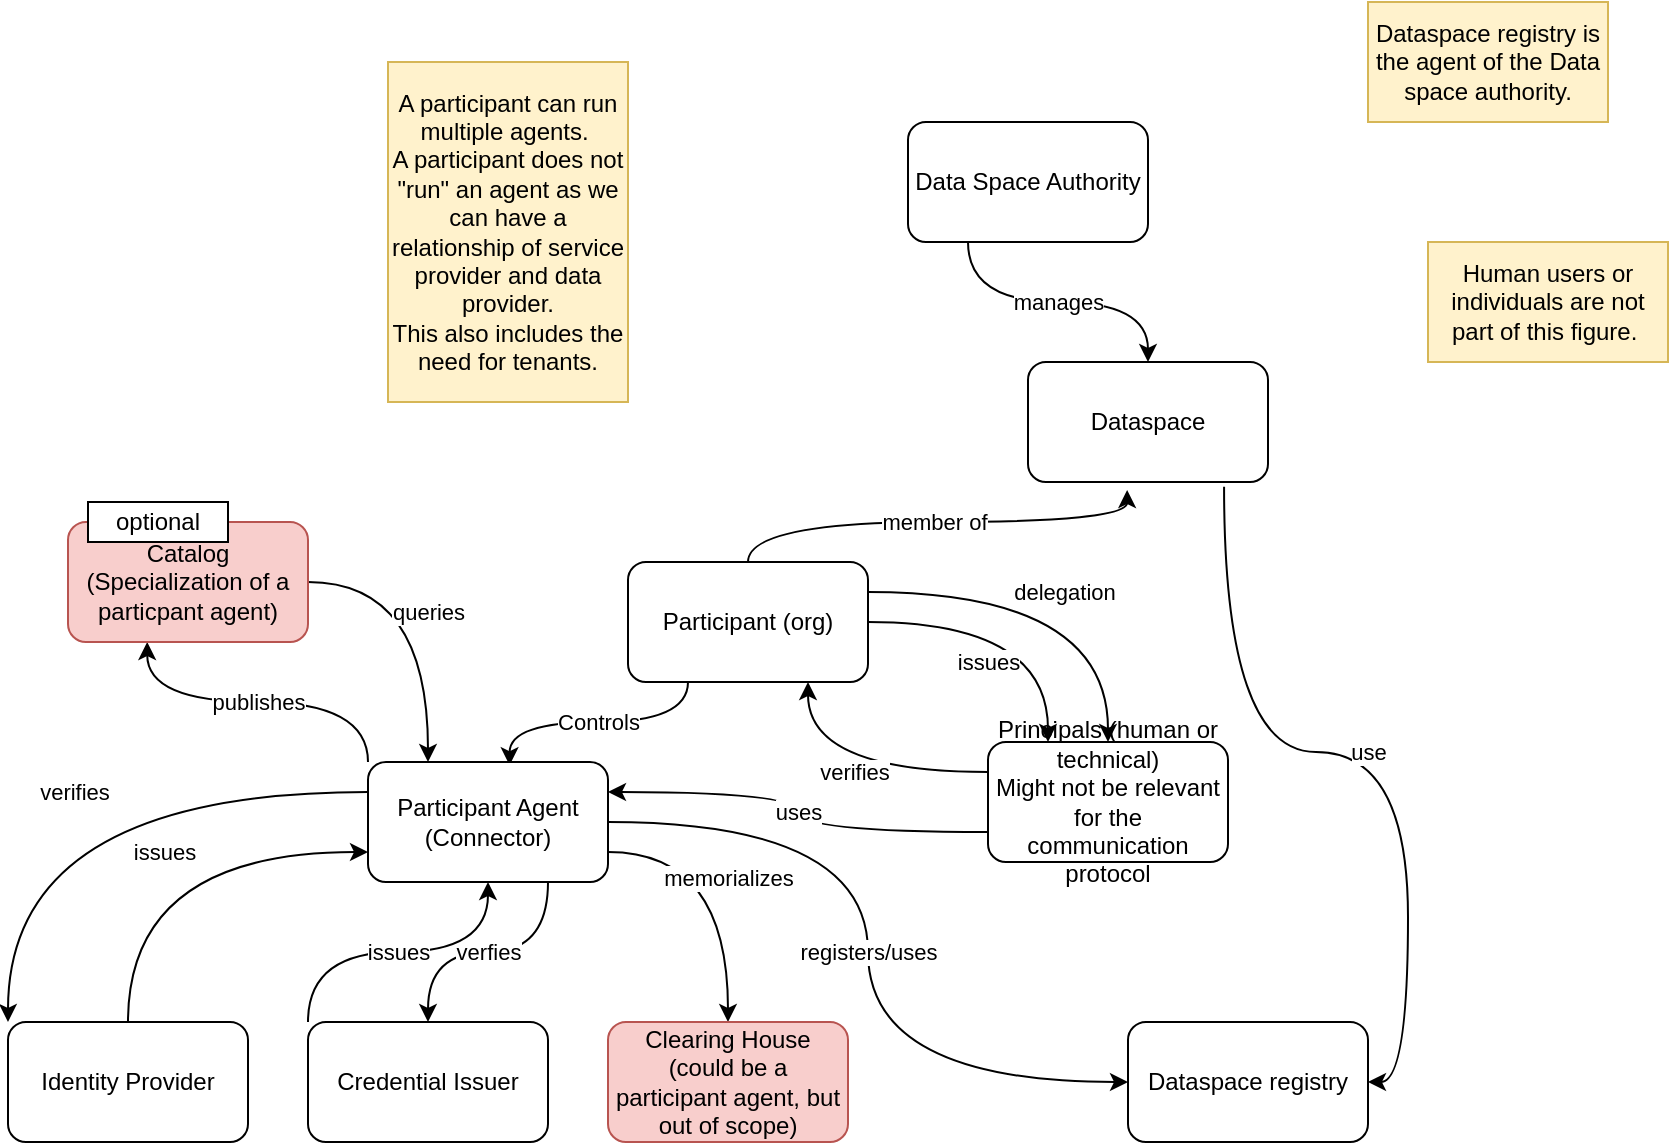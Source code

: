 <mxfile version="20.2.3" type="device" pages="2"><diagram id="lEZNrIV8uJd-Gv8Xd2Xl" name="Page-1"><mxGraphModel dx="1038" dy="649" grid="1" gridSize="10" guides="1" tooltips="1" connect="1" arrows="1" fold="1" page="1" pageScale="1" pageWidth="850" pageHeight="1100" math="0" shadow="0"><root><mxCell id="0"/><mxCell id="1" parent="0"/><mxCell id="SAk_fOx4e88Tnnm8Gnq3-7" value="manages" style="edgeStyle=orthogonalEdgeStyle;orthogonalLoop=1;jettySize=auto;html=1;exitX=0.25;exitY=1;exitDx=0;exitDy=0;curved=1;" edge="1" parent="1" source="SAk_fOx4e88Tnnm8Gnq3-1" target="SAk_fOx4e88Tnnm8Gnq3-4"><mxGeometry relative="1" as="geometry"/></mxCell><mxCell id="SAk_fOx4e88Tnnm8Gnq3-14" value="use" style="edgeStyle=orthogonalEdgeStyle;curved=1;orthogonalLoop=1;jettySize=auto;html=1;exitX=0.817;exitY=1.04;exitDx=0;exitDy=0;exitPerimeter=0;entryX=1;entryY=0.5;entryDx=0;entryDy=0;" edge="1" parent="1" source="SAk_fOx4e88Tnnm8Gnq3-4" target="SAk_fOx4e88Tnnm8Gnq3-13"><mxGeometry relative="1" as="geometry"/></mxCell><mxCell id="SAk_fOx4e88Tnnm8Gnq3-1" value="Data Space Authority" style="rounded=1;whiteSpace=wrap;html=1;" vertex="1" parent="1"><mxGeometry x="460" y="100" width="120" height="60" as="geometry"/></mxCell><mxCell id="SAk_fOx4e88Tnnm8Gnq3-4" value="Dataspace" style="rounded=1;whiteSpace=wrap;html=1;" vertex="1" parent="1"><mxGeometry x="520" y="220" width="120" height="60" as="geometry"/></mxCell><mxCell id="SAk_fOx4e88Tnnm8Gnq3-8" value="member of" style="edgeStyle=orthogonalEdgeStyle;curved=1;orthogonalLoop=1;jettySize=auto;html=1;exitX=0.5;exitY=0;exitDx=0;exitDy=0;entryX=0.413;entryY=1.067;entryDx=0;entryDy=0;entryPerimeter=0;" edge="1" parent="1" source="SAk_fOx4e88Tnnm8Gnq3-5" target="SAk_fOx4e88Tnnm8Gnq3-4"><mxGeometry relative="1" as="geometry"/></mxCell><mxCell id="SAk_fOx4e88Tnnm8Gnq3-9" value="Controls" style="edgeStyle=orthogonalEdgeStyle;curved=1;orthogonalLoop=1;jettySize=auto;html=1;exitX=0.25;exitY=1;exitDx=0;exitDy=0;entryX=0.59;entryY=0.027;entryDx=0;entryDy=0;entryPerimeter=0;" edge="1" parent="1" source="SAk_fOx4e88Tnnm8Gnq3-5" target="SAk_fOx4e88Tnnm8Gnq3-6"><mxGeometry relative="1" as="geometry"/></mxCell><mxCell id="SAk_fOx4e88Tnnm8Gnq3-29" value="delegation" style="edgeStyle=orthogonalEdgeStyle;curved=1;orthogonalLoop=1;jettySize=auto;html=1;exitX=1;exitY=0.25;exitDx=0;exitDy=0;entryX=0.5;entryY=0;entryDx=0;entryDy=0;" edge="1" parent="1" source="SAk_fOx4e88Tnnm8Gnq3-5" target="SAk_fOx4e88Tnnm8Gnq3-28"><mxGeometry relative="1" as="geometry"/></mxCell><mxCell id="SAk_fOx4e88Tnnm8Gnq3-33" value="issues" style="edgeStyle=orthogonalEdgeStyle;curved=1;orthogonalLoop=1;jettySize=auto;html=1;exitX=1;exitY=0.5;exitDx=0;exitDy=0;entryX=0.25;entryY=0;entryDx=0;entryDy=0;" edge="1" parent="1" source="SAk_fOx4e88Tnnm8Gnq3-5" target="SAk_fOx4e88Tnnm8Gnq3-28"><mxGeometry x="-0.2" y="-20" relative="1" as="geometry"><mxPoint as="offset"/></mxGeometry></mxCell><mxCell id="SAk_fOx4e88Tnnm8Gnq3-5" value="Participant (org)" style="rounded=1;whiteSpace=wrap;html=1;" vertex="1" parent="1"><mxGeometry x="320" y="320" width="120" height="60" as="geometry"/></mxCell><mxCell id="SAk_fOx4e88Tnnm8Gnq3-15" value="registers/uses" style="edgeStyle=orthogonalEdgeStyle;curved=1;orthogonalLoop=1;jettySize=auto;html=1;exitX=1;exitY=0.5;exitDx=0;exitDy=0;entryX=0;entryY=0.5;entryDx=0;entryDy=0;" edge="1" parent="1" source="SAk_fOx4e88Tnnm8Gnq3-6" target="SAk_fOx4e88Tnnm8Gnq3-13"><mxGeometry relative="1" as="geometry"/></mxCell><mxCell id="SAk_fOx4e88Tnnm8Gnq3-16" value="memorializes" style="edgeStyle=orthogonalEdgeStyle;curved=1;orthogonalLoop=1;jettySize=auto;html=1;exitX=1;exitY=0.75;exitDx=0;exitDy=0;" edge="1" parent="1" source="SAk_fOx4e88Tnnm8Gnq3-6" target="SAk_fOx4e88Tnnm8Gnq3-12"><mxGeometry relative="1" as="geometry"/></mxCell><mxCell id="SAk_fOx4e88Tnnm8Gnq3-17" value="verfies" style="edgeStyle=orthogonalEdgeStyle;curved=1;orthogonalLoop=1;jettySize=auto;html=1;exitX=0.75;exitY=1;exitDx=0;exitDy=0;" edge="1" parent="1" source="SAk_fOx4e88Tnnm8Gnq3-6" target="SAk_fOx4e88Tnnm8Gnq3-11"><mxGeometry relative="1" as="geometry"/></mxCell><mxCell id="SAk_fOx4e88Tnnm8Gnq3-20" value="verifies" style="edgeStyle=orthogonalEdgeStyle;curved=1;orthogonalLoop=1;jettySize=auto;html=1;exitX=0;exitY=0.25;exitDx=0;exitDy=0;entryX=0;entryY=0;entryDx=0;entryDy=0;" edge="1" parent="1" source="SAk_fOx4e88Tnnm8Gnq3-6" target="SAk_fOx4e88Tnnm8Gnq3-10"><mxGeometry relative="1" as="geometry"/></mxCell><mxCell id="SAk_fOx4e88Tnnm8Gnq3-22" value="publishes" style="edgeStyle=orthogonalEdgeStyle;curved=1;orthogonalLoop=1;jettySize=auto;html=1;exitX=0;exitY=0;exitDx=0;exitDy=0;entryX=0.33;entryY=1;entryDx=0;entryDy=0;entryPerimeter=0;" edge="1" parent="1" source="SAk_fOx4e88Tnnm8Gnq3-6" target="SAk_fOx4e88Tnnm8Gnq3-21"><mxGeometry relative="1" as="geometry"/></mxCell><mxCell id="SAk_fOx4e88Tnnm8Gnq3-6" value="Participant Agent (Connector)" style="rounded=1;whiteSpace=wrap;html=1;" vertex="1" parent="1"><mxGeometry x="190" y="420" width="120" height="60" as="geometry"/></mxCell><mxCell id="SAk_fOx4e88Tnnm8Gnq3-19" value="issues" style="edgeStyle=orthogonalEdgeStyle;curved=1;orthogonalLoop=1;jettySize=auto;html=1;exitX=0.5;exitY=0;exitDx=0;exitDy=0;entryX=0;entryY=0.75;entryDx=0;entryDy=0;" edge="1" parent="1" source="SAk_fOx4e88Tnnm8Gnq3-10" target="SAk_fOx4e88Tnnm8Gnq3-6"><mxGeometry relative="1" as="geometry"/></mxCell><mxCell id="SAk_fOx4e88Tnnm8Gnq3-10" value="Identity Provider" style="rounded=1;whiteSpace=wrap;html=1;" vertex="1" parent="1"><mxGeometry x="10" y="550" width="120" height="60" as="geometry"/></mxCell><mxCell id="SAk_fOx4e88Tnnm8Gnq3-18" value="issues" style="edgeStyle=orthogonalEdgeStyle;curved=1;orthogonalLoop=1;jettySize=auto;html=1;exitX=0;exitY=0;exitDx=0;exitDy=0;entryX=0.5;entryY=1;entryDx=0;entryDy=0;" edge="1" parent="1" source="SAk_fOx4e88Tnnm8Gnq3-11" target="SAk_fOx4e88Tnnm8Gnq3-6"><mxGeometry relative="1" as="geometry"/></mxCell><mxCell id="SAk_fOx4e88Tnnm8Gnq3-11" value="Credential Issuer&lt;span style=&quot;color: rgba(0, 0, 0, 0); font-family: monospace; font-size: 0px; text-align: start;&quot;&gt;%3CmxGraphModel%3E%3Croot%3E%3CmxCell%20id%3D%220%22%2F%3E%3CmxCell%20id%3D%221%22%20parent%3D%220%22%2F%3E%3CmxCell%20id%3D%222%22%20value%3D%22Dataspace%22%20style%3D%22rounded%3D1%3BwhiteSpace%3Dwrap%3Bhtml%3D1%3B%22%20vertex%3D%221%22%20parent%3D%221%22%3E%3CmxGeometry%20x%3D%22310%22%20y%3D%22260%22%20width%3D%22120%22%20height%3D%2260%22%20as%3D%22geometry%22%2F%3E%3C%2FmxCell%3E%3C%2Froot%3E%3C%2FmxGraphModel%3E&lt;/span&gt;" style="rounded=1;whiteSpace=wrap;html=1;" vertex="1" parent="1"><mxGeometry x="160" y="550" width="120" height="60" as="geometry"/></mxCell><mxCell id="SAk_fOx4e88Tnnm8Gnq3-12" value="Clearing House&lt;br&gt;(could be a participant agent, but out of scope)" style="rounded=1;whiteSpace=wrap;html=1;fillColor=#f8cecc;strokeColor=#b85450;" vertex="1" parent="1"><mxGeometry x="310" y="550" width="120" height="60" as="geometry"/></mxCell><mxCell id="SAk_fOx4e88Tnnm8Gnq3-13" value="Dataspace registry" style="rounded=1;whiteSpace=wrap;html=1;" vertex="1" parent="1"><mxGeometry x="570" y="550" width="120" height="60" as="geometry"/></mxCell><mxCell id="SAk_fOx4e88Tnnm8Gnq3-23" value="queries" style="edgeStyle=orthogonalEdgeStyle;curved=1;orthogonalLoop=1;jettySize=auto;html=1;exitX=1;exitY=0.5;exitDx=0;exitDy=0;entryX=0.25;entryY=0;entryDx=0;entryDy=0;" edge="1" parent="1" source="SAk_fOx4e88Tnnm8Gnq3-21" target="SAk_fOx4e88Tnnm8Gnq3-6"><mxGeometry relative="1" as="geometry"/></mxCell><mxCell id="SAk_fOx4e88Tnnm8Gnq3-21" value="Catalog&lt;br&gt;(Specialization of a particpant agent)" style="rounded=1;whiteSpace=wrap;html=1;fillColor=#f8cecc;strokeColor=#b85450;" vertex="1" parent="1"><mxGeometry x="40" y="300" width="120" height="60" as="geometry"/></mxCell><mxCell id="SAk_fOx4e88Tnnm8Gnq3-24" value="optional" style="rounded=0;whiteSpace=wrap;html=1;" vertex="1" parent="1"><mxGeometry x="50" y="290" width="70" height="20" as="geometry"/></mxCell><mxCell id="SAk_fOx4e88Tnnm8Gnq3-25" value="A participant can run multiple agents.&amp;nbsp;&lt;br&gt;A participant does not &quot;run&quot; an agent as we can have a relationship of service provider and data provider.&lt;br&gt;This also includes the need for tenants." style="rounded=0;whiteSpace=wrap;html=1;fillColor=#fff2cc;strokeColor=#d6b656;" vertex="1" parent="1"><mxGeometry x="200" y="70" width="120" height="170" as="geometry"/></mxCell><mxCell id="SAk_fOx4e88Tnnm8Gnq3-26" value="Dataspace registry is the agent of the Data space authority." style="rounded=0;whiteSpace=wrap;html=1;fillColor=#fff2cc;strokeColor=#d6b656;" vertex="1" parent="1"><mxGeometry x="690" y="40" width="120" height="60" as="geometry"/></mxCell><mxCell id="SAk_fOx4e88Tnnm8Gnq3-27" value="Human users or individuals are not part of this figure.&amp;nbsp;" style="rounded=0;whiteSpace=wrap;html=1;fillColor=#fff2cc;strokeColor=#d6b656;" vertex="1" parent="1"><mxGeometry x="720" y="160" width="120" height="60" as="geometry"/></mxCell><mxCell id="SAk_fOx4e88Tnnm8Gnq3-30" value="uses" style="edgeStyle=orthogonalEdgeStyle;curved=1;orthogonalLoop=1;jettySize=auto;html=1;exitX=0;exitY=0.75;exitDx=0;exitDy=0;entryX=1;entryY=0.25;entryDx=0;entryDy=0;" edge="1" parent="1" source="SAk_fOx4e88Tnnm8Gnq3-28" target="SAk_fOx4e88Tnnm8Gnq3-6"><mxGeometry relative="1" as="geometry"/></mxCell><mxCell id="SAk_fOx4e88Tnnm8Gnq3-34" value="verifies" style="edgeStyle=orthogonalEdgeStyle;curved=1;orthogonalLoop=1;jettySize=auto;html=1;exitX=0;exitY=0.25;exitDx=0;exitDy=0;entryX=0.75;entryY=1;entryDx=0;entryDy=0;" edge="1" parent="1" source="SAk_fOx4e88Tnnm8Gnq3-28" target="SAk_fOx4e88Tnnm8Gnq3-5"><mxGeometry relative="1" as="geometry"/></mxCell><mxCell id="SAk_fOx4e88Tnnm8Gnq3-28" value="Principals (human or technical)&lt;br&gt;Might not be relevant for the communication protocol" style="rounded=1;whiteSpace=wrap;html=1;" vertex="1" parent="1"><mxGeometry x="500" y="410" width="120" height="60" as="geometry"/></mxCell></root></mxGraphModel></diagram><diagram id="vTMzfxPWVrCx73YYkXPr" name="Page-2"><mxGraphModel dx="1038" dy="649" grid="1" gridSize="10" guides="1" tooltips="1" connect="1" arrows="1" fold="1" page="1" pageScale="1" pageWidth="850" pageHeight="1100" math="0" shadow="0"><root><mxCell id="0"/><mxCell id="1" parent="0"/><mxCell id="01aEOka_Xd6R6VVMhiBj-1" value="manages" style="edgeStyle=orthogonalEdgeStyle;orthogonalLoop=1;jettySize=auto;html=1;exitX=0.25;exitY=1;exitDx=0;exitDy=0;curved=1;" edge="1" parent="1" source="01aEOka_Xd6R6VVMhiBj-3" target="01aEOka_Xd6R6VVMhiBj-4"><mxGeometry relative="1" as="geometry"/></mxCell><mxCell id="01aEOka_Xd6R6VVMhiBj-2" value="use" style="edgeStyle=orthogonalEdgeStyle;curved=1;orthogonalLoop=1;jettySize=auto;html=1;exitX=0.817;exitY=1.04;exitDx=0;exitDy=0;exitPerimeter=0;entryX=1;entryY=0.5;entryDx=0;entryDy=0;" edge="1" parent="1" source="01aEOka_Xd6R6VVMhiBj-4" target="01aEOka_Xd6R6VVMhiBj-21"><mxGeometry relative="1" as="geometry"/></mxCell><mxCell id="01aEOka_Xd6R6VVMhiBj-3" value="Data Space Authority" style="rounded=1;whiteSpace=wrap;html=1;" vertex="1" parent="1"><mxGeometry x="520" y="100" width="120" height="60" as="geometry"/></mxCell><mxCell id="01aEOka_Xd6R6VVMhiBj-4" value="Dataspace" style="rounded=1;whiteSpace=wrap;html=1;" vertex="1" parent="1"><mxGeometry x="590" y="230" width="120" height="60" as="geometry"/></mxCell><mxCell id="01aEOka_Xd6R6VVMhiBj-5" value="member of" style="edgeStyle=orthogonalEdgeStyle;curved=1;orthogonalLoop=1;jettySize=auto;html=1;exitX=0.5;exitY=0;exitDx=0;exitDy=0;entryX=0;entryY=0.5;entryDx=0;entryDy=0;" edge="1" parent="1" source="01aEOka_Xd6R6VVMhiBj-9" target="01aEOka_Xd6R6VVMhiBj-4"><mxGeometry relative="1" as="geometry"/></mxCell><mxCell id="01aEOka_Xd6R6VVMhiBj-6" value="Controls" style="edgeStyle=orthogonalEdgeStyle;curved=1;orthogonalLoop=1;jettySize=auto;html=1;exitX=0.25;exitY=1;exitDx=0;exitDy=0;entryX=0.59;entryY=0.027;entryDx=0;entryDy=0;entryPerimeter=0;" edge="1" parent="1" source="01aEOka_Xd6R6VVMhiBj-9" target="01aEOka_Xd6R6VVMhiBj-15"><mxGeometry relative="1" as="geometry"/></mxCell><mxCell id="01aEOka_Xd6R6VVMhiBj-7" value="delegation" style="edgeStyle=orthogonalEdgeStyle;curved=1;orthogonalLoop=1;jettySize=auto;html=1;exitX=1;exitY=0.25;exitDx=0;exitDy=0;entryX=0.5;entryY=0;entryDx=0;entryDy=0;" edge="1" parent="1" source="01aEOka_Xd6R6VVMhiBj-9" target="01aEOka_Xd6R6VVMhiBj-30"><mxGeometry relative="1" as="geometry"/></mxCell><mxCell id="01aEOka_Xd6R6VVMhiBj-8" value="issues" style="edgeStyle=orthogonalEdgeStyle;curved=1;orthogonalLoop=1;jettySize=auto;html=1;exitX=1;exitY=0.5;exitDx=0;exitDy=0;entryX=0.25;entryY=0;entryDx=0;entryDy=0;" edge="1" parent="1" source="01aEOka_Xd6R6VVMhiBj-9" target="01aEOka_Xd6R6VVMhiBj-30"><mxGeometry x="-0.2" y="-20" relative="1" as="geometry"><mxPoint as="offset"/></mxGeometry></mxCell><mxCell id="01aEOka_Xd6R6VVMhiBj-9" value="Participant (org)" style="rounded=1;whiteSpace=wrap;html=1;" vertex="1" parent="1"><mxGeometry x="290" y="300" width="120" height="60" as="geometry"/></mxCell><mxCell id="01aEOka_Xd6R6VVMhiBj-10" value="registers/uses" style="edgeStyle=orthogonalEdgeStyle;curved=1;orthogonalLoop=1;jettySize=auto;html=1;exitX=1;exitY=0.5;exitDx=0;exitDy=0;entryX=0;entryY=0.5;entryDx=0;entryDy=0;" edge="1" parent="1" source="01aEOka_Xd6R6VVMhiBj-15" target="01aEOka_Xd6R6VVMhiBj-21"><mxGeometry relative="1" as="geometry"/></mxCell><mxCell id="01aEOka_Xd6R6VVMhiBj-12" value="verfies" style="edgeStyle=orthogonalEdgeStyle;curved=1;orthogonalLoop=1;jettySize=auto;html=1;exitX=0.75;exitY=1;exitDx=0;exitDy=0;" edge="1" parent="1" source="01aEOka_Xd6R6VVMhiBj-15" target="01aEOka_Xd6R6VVMhiBj-19"><mxGeometry relative="1" as="geometry"/></mxCell><mxCell id="01aEOka_Xd6R6VVMhiBj-13" value="verifies" style="edgeStyle=orthogonalEdgeStyle;curved=1;orthogonalLoop=1;jettySize=auto;html=1;exitX=0;exitY=0.25;exitDx=0;exitDy=0;entryX=0;entryY=0;entryDx=0;entryDy=0;" edge="1" parent="1" source="01aEOka_Xd6R6VVMhiBj-15" target="01aEOka_Xd6R6VVMhiBj-17"><mxGeometry relative="1" as="geometry"/></mxCell><mxCell id="01aEOka_Xd6R6VVMhiBj-15" value="Participant Agent (Connector)" style="rounded=1;whiteSpace=wrap;html=1;" vertex="1" parent="1"><mxGeometry x="190" y="440" width="120" height="60" as="geometry"/></mxCell><mxCell id="01aEOka_Xd6R6VVMhiBj-16" value="issues" style="edgeStyle=orthogonalEdgeStyle;curved=1;orthogonalLoop=1;jettySize=auto;html=1;exitX=0.5;exitY=0;exitDx=0;exitDy=0;entryX=0;entryY=0.75;entryDx=0;entryDy=0;" edge="1" parent="1" source="01aEOka_Xd6R6VVMhiBj-17" target="01aEOka_Xd6R6VVMhiBj-15"><mxGeometry relative="1" as="geometry"/></mxCell><mxCell id="01aEOka_Xd6R6VVMhiBj-17" value="Identity Provider" style="rounded=1;whiteSpace=wrap;html=1;" vertex="1" parent="1"><mxGeometry x="20" y="560" width="120" height="60" as="geometry"/></mxCell><mxCell id="01aEOka_Xd6R6VVMhiBj-18" value="issues" style="edgeStyle=orthogonalEdgeStyle;curved=1;orthogonalLoop=1;jettySize=auto;html=1;exitX=0;exitY=0;exitDx=0;exitDy=0;entryX=0.5;entryY=1;entryDx=0;entryDy=0;" edge="1" parent="1" source="01aEOka_Xd6R6VVMhiBj-19" target="01aEOka_Xd6R6VVMhiBj-15"><mxGeometry relative="1" as="geometry"/></mxCell><mxCell id="01aEOka_Xd6R6VVMhiBj-19" value="Credential Issuer&lt;span style=&quot;color: rgba(0, 0, 0, 0); font-family: monospace; font-size: 0px; text-align: start;&quot;&gt;%3CmxGraphModel%3E%3Croot%3E%3CmxCell%20id%3D%220%22%2F%3E%3CmxCell%20id%3D%221%22%20parent%3D%220%22%2F%3E%3CmxCell%20id%3D%222%22%20value%3D%22Dataspace%22%20style%3D%22rounded%3D1%3BwhiteSpace%3Dwrap%3Bhtml%3D1%3B%22%20vertex%3D%221%22%20parent%3D%221%22%3E%3CmxGeometry%20x%3D%22310%22%20y%3D%22260%22%20width%3D%22120%22%20height%3D%2260%22%20as%3D%22geometry%22%2F%3E%3C%2FmxCell%3E%3C%2Froot%3E%3C%2FmxGraphModel%3E&lt;/span&gt;" style="rounded=1;whiteSpace=wrap;html=1;" vertex="1" parent="1"><mxGeometry x="305" y="550" width="120" height="60" as="geometry"/></mxCell><mxCell id="01aEOka_Xd6R6VVMhiBj-21" value="Dataspace registry" style="rounded=1;whiteSpace=wrap;html=1;" vertex="1" parent="1"><mxGeometry x="650" y="520" width="120" height="60" as="geometry"/></mxCell><mxCell id="01aEOka_Xd6R6VVMhiBj-25" value="A participant can run multiple agents.&amp;nbsp;&lt;br&gt;A participant does not &quot;run&quot; an agent as we can have a relationship of service provider and data provider.&lt;br&gt;This also includes the need for tenants." style="rounded=0;whiteSpace=wrap;html=1;fillColor=#fff2cc;strokeColor=#d6b656;" vertex="1" parent="1"><mxGeometry x="120" y="190" width="120" height="170" as="geometry"/></mxCell><mxCell id="01aEOka_Xd6R6VVMhiBj-26" value="Dataspace registry is the agent of the Data space authority." style="rounded=0;whiteSpace=wrap;html=1;fillColor=#fff2cc;strokeColor=#d6b656;" vertex="1" parent="1"><mxGeometry x="810" y="520" width="120" height="60" as="geometry"/></mxCell><mxCell id="01aEOka_Xd6R6VVMhiBj-28" value="uses" style="edgeStyle=orthogonalEdgeStyle;curved=1;orthogonalLoop=1;jettySize=auto;html=1;exitX=0;exitY=0.75;exitDx=0;exitDy=0;entryX=1;entryY=0.25;entryDx=0;entryDy=0;" edge="1" parent="1" source="01aEOka_Xd6R6VVMhiBj-30" target="01aEOka_Xd6R6VVMhiBj-15"><mxGeometry relative="1" as="geometry"/></mxCell><mxCell id="01aEOka_Xd6R6VVMhiBj-29" value="verifies" style="edgeStyle=orthogonalEdgeStyle;curved=1;orthogonalLoop=1;jettySize=auto;html=1;exitX=0;exitY=0.25;exitDx=0;exitDy=0;entryX=0.75;entryY=1;entryDx=0;entryDy=0;" edge="1" parent="1" source="01aEOka_Xd6R6VVMhiBj-30" target="01aEOka_Xd6R6VVMhiBj-9"><mxGeometry relative="1" as="geometry"/></mxCell><mxCell id="01aEOka_Xd6R6VVMhiBj-30" value="Principals (human or technical)&lt;br&gt;Might not be relevant for the communication protocol" style="rounded=1;whiteSpace=wrap;html=1;" vertex="1" parent="1"><mxGeometry x="510" y="380" width="120" height="100" as="geometry"/></mxCell></root></mxGraphModel></diagram></mxfile>